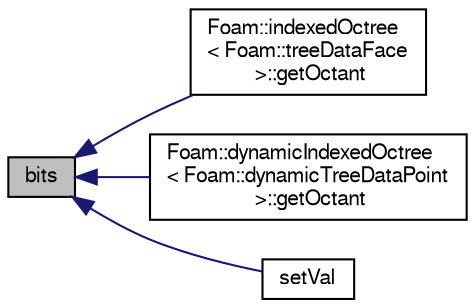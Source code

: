 digraph "bits"
{
  bgcolor="transparent";
  edge [fontname="FreeSans",fontsize="10",labelfontname="FreeSans",labelfontsize="10"];
  node [fontname="FreeSans",fontsize="10",shape=record];
  rankdir="LR";
  Node20 [label="bits",height=0.2,width=0.4,color="black", fillcolor="grey75", style="filled", fontcolor="black"];
  Node20 -> Node21 [dir="back",color="midnightblue",fontsize="10",style="solid",fontname="FreeSans"];
  Node21 [label="Foam::indexedOctree\l\< Foam::treeDataFace\l \>::getOctant",height=0.2,width=0.4,color="black",URL="$a25026.html#a36994951ee6485ae76d974d51f6fc871"];
  Node20 -> Node22 [dir="back",color="midnightblue",fontsize="10",style="solid",fontname="FreeSans"];
  Node22 [label="Foam::dynamicIndexedOctree\l\< Foam::dynamicTreeDataPoint\l \>::getOctant",height=0.2,width=0.4,color="black",URL="$a25610.html#a36994951ee6485ae76d974d51f6fc871"];
  Node20 -> Node23 [dir="back",color="midnightblue",fontsize="10",style="solid",fontname="FreeSans"];
  Node23 [label="setVal",height=0.2,width=0.4,color="black",URL="$a25626.html#afa7de3fbc44315d3624511ca376e447c"];
}
